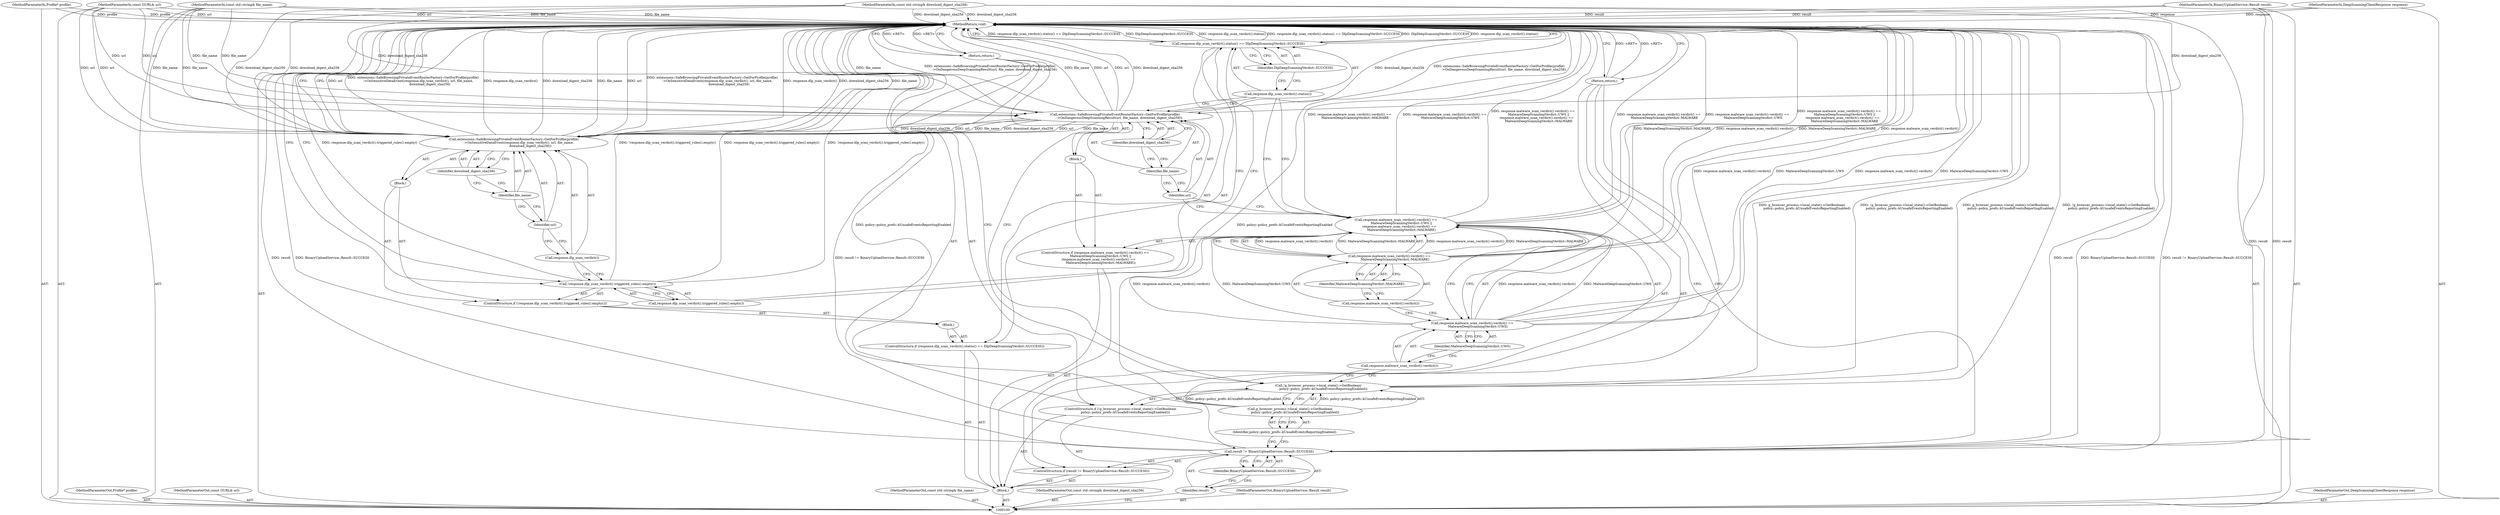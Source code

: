 digraph "0_Chrome_61033ac5120da29aea6db205f5157d679c49edfc_0" {
"1000145" [label="(MethodReturn,void)"];
"1000113" [label="(ControlStructure,if (!g_browser_process->local_state()->GetBoolean(\n          policy::policy_prefs::kUnsafeEventsReportingEnabled)))"];
"1000114" [label="(Call,!g_browser_process->local_state()->GetBoolean(\n          policy::policy_prefs::kUnsafeEventsReportingEnabled))"];
"1000115" [label="(Call,g_browser_process->local_state()->GetBoolean(\n          policy::policy_prefs::kUnsafeEventsReportingEnabled))"];
"1000116" [label="(Identifier,policy::policy_prefs::kUnsafeEventsReportingEnabled)"];
"1000117" [label="(Return,return;)"];
"1000118" [label="(ControlStructure,if (response.malware_scan_verdict().verdict() ==\n           MalwareDeepScanningVerdict::UWS ||\n       response.malware_scan_verdict().verdict() ==\n           MalwareDeepScanningVerdict::MALWARE))"];
"1000119" [label="(Call,response.malware_scan_verdict().verdict() ==\n           MalwareDeepScanningVerdict::UWS ||\n       response.malware_scan_verdict().verdict() ==\n           MalwareDeepScanningVerdict::MALWARE)"];
"1000120" [label="(Call,response.malware_scan_verdict().verdict() ==\n           MalwareDeepScanningVerdict::UWS)"];
"1000121" [label="(Call,response.malware_scan_verdict().verdict())"];
"1000122" [label="(Identifier,MalwareDeepScanningVerdict::UWS)"];
"1000123" [label="(Call,response.malware_scan_verdict().verdict() ==\n           MalwareDeepScanningVerdict::MALWARE)"];
"1000124" [label="(Call,response.malware_scan_verdict().verdict())"];
"1000125" [label="(Identifier,MalwareDeepScanningVerdict::MALWARE)"];
"1000126" [label="(Block,)"];
"1000127" [label="(Call,extensions::SafeBrowsingPrivateEventRouterFactory::GetForProfile(profile)\n         ->OnDangerousDeepScanningResult(url, file_name, download_digest_sha256))"];
"1000101" [label="(MethodParameterIn,Profile* profile)"];
"1000202" [label="(MethodParameterOut,Profile* profile)"];
"1000128" [label="(Identifier,url)"];
"1000129" [label="(Identifier,file_name)"];
"1000130" [label="(Identifier,download_digest_sha256)"];
"1000131" [label="(ControlStructure,if (response.dlp_scan_verdict().status() == DlpDeepScanningVerdict::SUCCESS))"];
"1000134" [label="(Identifier,DlpDeepScanningVerdict::SUCCESS)"];
"1000132" [label="(Call,response.dlp_scan_verdict().status() == DlpDeepScanningVerdict::SUCCESS)"];
"1000133" [label="(Call,response.dlp_scan_verdict().status())"];
"1000135" [label="(Block,)"];
"1000136" [label="(ControlStructure,if (!response.dlp_scan_verdict().triggered_rules().empty()))"];
"1000139" [label="(Block,)"];
"1000137" [label="(Call,!response.dlp_scan_verdict().triggered_rules().empty())"];
"1000138" [label="(Call,response.dlp_scan_verdict().triggered_rules().empty())"];
"1000140" [label="(Call,extensions::SafeBrowsingPrivateEventRouterFactory::GetForProfile(profile)\n          ->OnSensitiveDataEvent(response.dlp_scan_verdict(), url, file_name,\n                                 download_digest_sha256))"];
"1000141" [label="(Call,response.dlp_scan_verdict())"];
"1000142" [label="(Identifier,url)"];
"1000143" [label="(Identifier,file_name)"];
"1000144" [label="(Identifier,download_digest_sha256)"];
"1000102" [label="(MethodParameterIn,const GURL& url)"];
"1000203" [label="(MethodParameterOut,const GURL& url)"];
"1000103" [label="(MethodParameterIn,const std::string& file_name)"];
"1000204" [label="(MethodParameterOut,const std::string& file_name)"];
"1000104" [label="(MethodParameterIn,const std::string& download_digest_sha256)"];
"1000205" [label="(MethodParameterOut,const std::string& download_digest_sha256)"];
"1000105" [label="(MethodParameterIn,BinaryUploadService::Result result)"];
"1000206" [label="(MethodParameterOut,BinaryUploadService::Result result)"];
"1000107" [label="(Block,)"];
"1000106" [label="(MethodParameterIn,DeepScanningClientResponse response)"];
"1000207" [label="(MethodParameterOut,DeepScanningClientResponse response)"];
"1000111" [label="(Identifier,BinaryUploadService::Result::SUCCESS)"];
"1000108" [label="(ControlStructure,if (result != BinaryUploadService::Result::SUCCESS))"];
"1000109" [label="(Call,result != BinaryUploadService::Result::SUCCESS)"];
"1000110" [label="(Identifier,result)"];
"1000112" [label="(Return,return;)"];
"1000145" -> "1000100"  [label="AST: "];
"1000145" -> "1000112"  [label="CFG: "];
"1000145" -> "1000117"  [label="CFG: "];
"1000145" -> "1000140"  [label="CFG: "];
"1000145" -> "1000137"  [label="CFG: "];
"1000145" -> "1000132"  [label="CFG: "];
"1000127" -> "1000145"  [label="DDG: download_digest_sha256"];
"1000127" -> "1000145"  [label="DDG: extensions::SafeBrowsingPrivateEventRouterFactory::GetForProfile(profile)\n         ->OnDangerousDeepScanningResult(url, file_name, download_digest_sha256)"];
"1000127" -> "1000145"  [label="DDG: file_name"];
"1000127" -> "1000145"  [label="DDG: url"];
"1000140" -> "1000145"  [label="DDG: url"];
"1000140" -> "1000145"  [label="DDG: extensions::SafeBrowsingPrivateEventRouterFactory::GetForProfile(profile)\n          ->OnSensitiveDataEvent(response.dlp_scan_verdict(), url, file_name,\n                                 download_digest_sha256)"];
"1000140" -> "1000145"  [label="DDG: response.dlp_scan_verdict()"];
"1000140" -> "1000145"  [label="DDG: download_digest_sha256"];
"1000140" -> "1000145"  [label="DDG: file_name"];
"1000123" -> "1000145"  [label="DDG: MalwareDeepScanningVerdict::MALWARE"];
"1000123" -> "1000145"  [label="DDG: response.malware_scan_verdict().verdict()"];
"1000104" -> "1000145"  [label="DDG: download_digest_sha256"];
"1000105" -> "1000145"  [label="DDG: result"];
"1000114" -> "1000145"  [label="DDG: !g_browser_process->local_state()->GetBoolean(\n          policy::policy_prefs::kUnsafeEventsReportingEnabled)"];
"1000114" -> "1000145"  [label="DDG: g_browser_process->local_state()->GetBoolean(\n          policy::policy_prefs::kUnsafeEventsReportingEnabled)"];
"1000119" -> "1000145"  [label="DDG: response.malware_scan_verdict().verdict() ==\n           MalwareDeepScanningVerdict::UWS ||\n       response.malware_scan_verdict().verdict() ==\n           MalwareDeepScanningVerdict::MALWARE"];
"1000119" -> "1000145"  [label="DDG: response.malware_scan_verdict().verdict() ==\n           MalwareDeepScanningVerdict::MALWARE"];
"1000119" -> "1000145"  [label="DDG: response.malware_scan_verdict().verdict() ==\n           MalwareDeepScanningVerdict::UWS"];
"1000132" -> "1000145"  [label="DDG: response.dlp_scan_verdict().status() == DlpDeepScanningVerdict::SUCCESS"];
"1000132" -> "1000145"  [label="DDG: DlpDeepScanningVerdict::SUCCESS"];
"1000132" -> "1000145"  [label="DDG: response.dlp_scan_verdict().status()"];
"1000103" -> "1000145"  [label="DDG: file_name"];
"1000120" -> "1000145"  [label="DDG: response.malware_scan_verdict().verdict()"];
"1000120" -> "1000145"  [label="DDG: MalwareDeepScanningVerdict::UWS"];
"1000102" -> "1000145"  [label="DDG: url"];
"1000101" -> "1000145"  [label="DDG: profile"];
"1000109" -> "1000145"  [label="DDG: result"];
"1000109" -> "1000145"  [label="DDG: BinaryUploadService::Result::SUCCESS"];
"1000109" -> "1000145"  [label="DDG: result != BinaryUploadService::Result::SUCCESS"];
"1000137" -> "1000145"  [label="DDG: response.dlp_scan_verdict().triggered_rules().empty()"];
"1000137" -> "1000145"  [label="DDG: !response.dlp_scan_verdict().triggered_rules().empty()"];
"1000115" -> "1000145"  [label="DDG: policy::policy_prefs::kUnsafeEventsReportingEnabled"];
"1000106" -> "1000145"  [label="DDG: response"];
"1000117" -> "1000145"  [label="DDG: <RET>"];
"1000112" -> "1000145"  [label="DDG: <RET>"];
"1000113" -> "1000107"  [label="AST: "];
"1000114" -> "1000113"  [label="AST: "];
"1000117" -> "1000113"  [label="AST: "];
"1000114" -> "1000113"  [label="AST: "];
"1000114" -> "1000115"  [label="CFG: "];
"1000115" -> "1000114"  [label="AST: "];
"1000117" -> "1000114"  [label="CFG: "];
"1000121" -> "1000114"  [label="CFG: "];
"1000114" -> "1000145"  [label="DDG: !g_browser_process->local_state()->GetBoolean(\n          policy::policy_prefs::kUnsafeEventsReportingEnabled)"];
"1000114" -> "1000145"  [label="DDG: g_browser_process->local_state()->GetBoolean(\n          policy::policy_prefs::kUnsafeEventsReportingEnabled)"];
"1000115" -> "1000114"  [label="DDG: policy::policy_prefs::kUnsafeEventsReportingEnabled"];
"1000115" -> "1000114"  [label="AST: "];
"1000115" -> "1000116"  [label="CFG: "];
"1000116" -> "1000115"  [label="AST: "];
"1000114" -> "1000115"  [label="CFG: "];
"1000115" -> "1000145"  [label="DDG: policy::policy_prefs::kUnsafeEventsReportingEnabled"];
"1000115" -> "1000114"  [label="DDG: policy::policy_prefs::kUnsafeEventsReportingEnabled"];
"1000116" -> "1000115"  [label="AST: "];
"1000116" -> "1000109"  [label="CFG: "];
"1000115" -> "1000116"  [label="CFG: "];
"1000117" -> "1000113"  [label="AST: "];
"1000117" -> "1000114"  [label="CFG: "];
"1000145" -> "1000117"  [label="CFG: "];
"1000117" -> "1000145"  [label="DDG: <RET>"];
"1000118" -> "1000107"  [label="AST: "];
"1000119" -> "1000118"  [label="AST: "];
"1000126" -> "1000118"  [label="AST: "];
"1000119" -> "1000118"  [label="AST: "];
"1000119" -> "1000120"  [label="CFG: "];
"1000119" -> "1000123"  [label="CFG: "];
"1000120" -> "1000119"  [label="AST: "];
"1000123" -> "1000119"  [label="AST: "];
"1000128" -> "1000119"  [label="CFG: "];
"1000133" -> "1000119"  [label="CFG: "];
"1000119" -> "1000145"  [label="DDG: response.malware_scan_verdict().verdict() ==\n           MalwareDeepScanningVerdict::UWS ||\n       response.malware_scan_verdict().verdict() ==\n           MalwareDeepScanningVerdict::MALWARE"];
"1000119" -> "1000145"  [label="DDG: response.malware_scan_verdict().verdict() ==\n           MalwareDeepScanningVerdict::MALWARE"];
"1000119" -> "1000145"  [label="DDG: response.malware_scan_verdict().verdict() ==\n           MalwareDeepScanningVerdict::UWS"];
"1000120" -> "1000119"  [label="DDG: response.malware_scan_verdict().verdict()"];
"1000120" -> "1000119"  [label="DDG: MalwareDeepScanningVerdict::UWS"];
"1000123" -> "1000119"  [label="DDG: response.malware_scan_verdict().verdict()"];
"1000123" -> "1000119"  [label="DDG: MalwareDeepScanningVerdict::MALWARE"];
"1000120" -> "1000119"  [label="AST: "];
"1000120" -> "1000122"  [label="CFG: "];
"1000121" -> "1000120"  [label="AST: "];
"1000122" -> "1000120"  [label="AST: "];
"1000124" -> "1000120"  [label="CFG: "];
"1000119" -> "1000120"  [label="CFG: "];
"1000120" -> "1000145"  [label="DDG: response.malware_scan_verdict().verdict()"];
"1000120" -> "1000145"  [label="DDG: MalwareDeepScanningVerdict::UWS"];
"1000120" -> "1000119"  [label="DDG: response.malware_scan_verdict().verdict()"];
"1000120" -> "1000119"  [label="DDG: MalwareDeepScanningVerdict::UWS"];
"1000121" -> "1000120"  [label="AST: "];
"1000121" -> "1000114"  [label="CFG: "];
"1000122" -> "1000121"  [label="CFG: "];
"1000122" -> "1000120"  [label="AST: "];
"1000122" -> "1000121"  [label="CFG: "];
"1000120" -> "1000122"  [label="CFG: "];
"1000123" -> "1000119"  [label="AST: "];
"1000123" -> "1000125"  [label="CFG: "];
"1000124" -> "1000123"  [label="AST: "];
"1000125" -> "1000123"  [label="AST: "];
"1000119" -> "1000123"  [label="CFG: "];
"1000123" -> "1000145"  [label="DDG: MalwareDeepScanningVerdict::MALWARE"];
"1000123" -> "1000145"  [label="DDG: response.malware_scan_verdict().verdict()"];
"1000123" -> "1000119"  [label="DDG: response.malware_scan_verdict().verdict()"];
"1000123" -> "1000119"  [label="DDG: MalwareDeepScanningVerdict::MALWARE"];
"1000124" -> "1000123"  [label="AST: "];
"1000124" -> "1000120"  [label="CFG: "];
"1000125" -> "1000124"  [label="CFG: "];
"1000125" -> "1000123"  [label="AST: "];
"1000125" -> "1000124"  [label="CFG: "];
"1000123" -> "1000125"  [label="CFG: "];
"1000126" -> "1000118"  [label="AST: "];
"1000127" -> "1000126"  [label="AST: "];
"1000127" -> "1000126"  [label="AST: "];
"1000127" -> "1000130"  [label="CFG: "];
"1000128" -> "1000127"  [label="AST: "];
"1000129" -> "1000127"  [label="AST: "];
"1000130" -> "1000127"  [label="AST: "];
"1000133" -> "1000127"  [label="CFG: "];
"1000127" -> "1000145"  [label="DDG: download_digest_sha256"];
"1000127" -> "1000145"  [label="DDG: extensions::SafeBrowsingPrivateEventRouterFactory::GetForProfile(profile)\n         ->OnDangerousDeepScanningResult(url, file_name, download_digest_sha256)"];
"1000127" -> "1000145"  [label="DDG: file_name"];
"1000127" -> "1000145"  [label="DDG: url"];
"1000102" -> "1000127"  [label="DDG: url"];
"1000103" -> "1000127"  [label="DDG: file_name"];
"1000104" -> "1000127"  [label="DDG: download_digest_sha256"];
"1000127" -> "1000140"  [label="DDG: url"];
"1000127" -> "1000140"  [label="DDG: file_name"];
"1000127" -> "1000140"  [label="DDG: download_digest_sha256"];
"1000101" -> "1000100"  [label="AST: "];
"1000101" -> "1000145"  [label="DDG: profile"];
"1000202" -> "1000100"  [label="AST: "];
"1000128" -> "1000127"  [label="AST: "];
"1000128" -> "1000119"  [label="CFG: "];
"1000129" -> "1000128"  [label="CFG: "];
"1000129" -> "1000127"  [label="AST: "];
"1000129" -> "1000128"  [label="CFG: "];
"1000130" -> "1000129"  [label="CFG: "];
"1000130" -> "1000127"  [label="AST: "];
"1000130" -> "1000129"  [label="CFG: "];
"1000127" -> "1000130"  [label="CFG: "];
"1000131" -> "1000107"  [label="AST: "];
"1000132" -> "1000131"  [label="AST: "];
"1000135" -> "1000131"  [label="AST: "];
"1000134" -> "1000132"  [label="AST: "];
"1000134" -> "1000133"  [label="CFG: "];
"1000132" -> "1000134"  [label="CFG: "];
"1000132" -> "1000131"  [label="AST: "];
"1000132" -> "1000134"  [label="CFG: "];
"1000133" -> "1000132"  [label="AST: "];
"1000134" -> "1000132"  [label="AST: "];
"1000138" -> "1000132"  [label="CFG: "];
"1000145" -> "1000132"  [label="CFG: "];
"1000132" -> "1000145"  [label="DDG: response.dlp_scan_verdict().status() == DlpDeepScanningVerdict::SUCCESS"];
"1000132" -> "1000145"  [label="DDG: DlpDeepScanningVerdict::SUCCESS"];
"1000132" -> "1000145"  [label="DDG: response.dlp_scan_verdict().status()"];
"1000133" -> "1000132"  [label="AST: "];
"1000133" -> "1000127"  [label="CFG: "];
"1000133" -> "1000119"  [label="CFG: "];
"1000134" -> "1000133"  [label="CFG: "];
"1000135" -> "1000131"  [label="AST: "];
"1000136" -> "1000135"  [label="AST: "];
"1000136" -> "1000135"  [label="AST: "];
"1000137" -> "1000136"  [label="AST: "];
"1000139" -> "1000136"  [label="AST: "];
"1000139" -> "1000136"  [label="AST: "];
"1000140" -> "1000139"  [label="AST: "];
"1000137" -> "1000136"  [label="AST: "];
"1000137" -> "1000138"  [label="CFG: "];
"1000138" -> "1000137"  [label="AST: "];
"1000141" -> "1000137"  [label="CFG: "];
"1000145" -> "1000137"  [label="CFG: "];
"1000137" -> "1000145"  [label="DDG: response.dlp_scan_verdict().triggered_rules().empty()"];
"1000137" -> "1000145"  [label="DDG: !response.dlp_scan_verdict().triggered_rules().empty()"];
"1000138" -> "1000137"  [label="AST: "];
"1000138" -> "1000132"  [label="CFG: "];
"1000137" -> "1000138"  [label="CFG: "];
"1000140" -> "1000139"  [label="AST: "];
"1000140" -> "1000144"  [label="CFG: "];
"1000141" -> "1000140"  [label="AST: "];
"1000142" -> "1000140"  [label="AST: "];
"1000143" -> "1000140"  [label="AST: "];
"1000144" -> "1000140"  [label="AST: "];
"1000145" -> "1000140"  [label="CFG: "];
"1000140" -> "1000145"  [label="DDG: url"];
"1000140" -> "1000145"  [label="DDG: extensions::SafeBrowsingPrivateEventRouterFactory::GetForProfile(profile)\n          ->OnSensitiveDataEvent(response.dlp_scan_verdict(), url, file_name,\n                                 download_digest_sha256)"];
"1000140" -> "1000145"  [label="DDG: response.dlp_scan_verdict()"];
"1000140" -> "1000145"  [label="DDG: download_digest_sha256"];
"1000140" -> "1000145"  [label="DDG: file_name"];
"1000127" -> "1000140"  [label="DDG: url"];
"1000127" -> "1000140"  [label="DDG: file_name"];
"1000127" -> "1000140"  [label="DDG: download_digest_sha256"];
"1000102" -> "1000140"  [label="DDG: url"];
"1000103" -> "1000140"  [label="DDG: file_name"];
"1000104" -> "1000140"  [label="DDG: download_digest_sha256"];
"1000141" -> "1000140"  [label="AST: "];
"1000141" -> "1000137"  [label="CFG: "];
"1000142" -> "1000141"  [label="CFG: "];
"1000142" -> "1000140"  [label="AST: "];
"1000142" -> "1000141"  [label="CFG: "];
"1000143" -> "1000142"  [label="CFG: "];
"1000143" -> "1000140"  [label="AST: "];
"1000143" -> "1000142"  [label="CFG: "];
"1000144" -> "1000143"  [label="CFG: "];
"1000144" -> "1000140"  [label="AST: "];
"1000144" -> "1000143"  [label="CFG: "];
"1000140" -> "1000144"  [label="CFG: "];
"1000102" -> "1000100"  [label="AST: "];
"1000102" -> "1000145"  [label="DDG: url"];
"1000102" -> "1000127"  [label="DDG: url"];
"1000102" -> "1000140"  [label="DDG: url"];
"1000203" -> "1000100"  [label="AST: "];
"1000103" -> "1000100"  [label="AST: "];
"1000103" -> "1000145"  [label="DDG: file_name"];
"1000103" -> "1000127"  [label="DDG: file_name"];
"1000103" -> "1000140"  [label="DDG: file_name"];
"1000204" -> "1000100"  [label="AST: "];
"1000104" -> "1000100"  [label="AST: "];
"1000104" -> "1000145"  [label="DDG: download_digest_sha256"];
"1000104" -> "1000127"  [label="DDG: download_digest_sha256"];
"1000104" -> "1000140"  [label="DDG: download_digest_sha256"];
"1000205" -> "1000100"  [label="AST: "];
"1000105" -> "1000100"  [label="AST: "];
"1000105" -> "1000145"  [label="DDG: result"];
"1000105" -> "1000109"  [label="DDG: result"];
"1000206" -> "1000100"  [label="AST: "];
"1000107" -> "1000100"  [label="AST: "];
"1000108" -> "1000107"  [label="AST: "];
"1000113" -> "1000107"  [label="AST: "];
"1000118" -> "1000107"  [label="AST: "];
"1000131" -> "1000107"  [label="AST: "];
"1000106" -> "1000100"  [label="AST: "];
"1000106" -> "1000145"  [label="DDG: response"];
"1000207" -> "1000100"  [label="AST: "];
"1000111" -> "1000109"  [label="AST: "];
"1000111" -> "1000110"  [label="CFG: "];
"1000109" -> "1000111"  [label="CFG: "];
"1000108" -> "1000107"  [label="AST: "];
"1000109" -> "1000108"  [label="AST: "];
"1000112" -> "1000108"  [label="AST: "];
"1000109" -> "1000108"  [label="AST: "];
"1000109" -> "1000111"  [label="CFG: "];
"1000110" -> "1000109"  [label="AST: "];
"1000111" -> "1000109"  [label="AST: "];
"1000112" -> "1000109"  [label="CFG: "];
"1000116" -> "1000109"  [label="CFG: "];
"1000109" -> "1000145"  [label="DDG: result"];
"1000109" -> "1000145"  [label="DDG: BinaryUploadService::Result::SUCCESS"];
"1000109" -> "1000145"  [label="DDG: result != BinaryUploadService::Result::SUCCESS"];
"1000105" -> "1000109"  [label="DDG: result"];
"1000110" -> "1000109"  [label="AST: "];
"1000110" -> "1000100"  [label="CFG: "];
"1000111" -> "1000110"  [label="CFG: "];
"1000112" -> "1000108"  [label="AST: "];
"1000112" -> "1000109"  [label="CFG: "];
"1000145" -> "1000112"  [label="CFG: "];
"1000112" -> "1000145"  [label="DDG: <RET>"];
}
